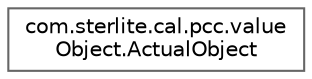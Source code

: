 digraph "Graphical Class Hierarchy"
{
 // LATEX_PDF_SIZE
  bgcolor="transparent";
  edge [fontname=Helvetica,fontsize=10,labelfontname=Helvetica,labelfontsize=10];
  node [fontname=Helvetica,fontsize=10,shape=box,height=0.2,width=0.4];
  rankdir="LR";
  Node0 [id="Node000000",label="com.sterlite.cal.pcc.value\lObject.ActualObject",height=0.2,width=0.4,color="grey40", fillcolor="white", style="filled",URL="$classcom_1_1sterlite_1_1cal_1_1pcc_1_1value_object_1_1_actual_object.html",tooltip=" "];
}
